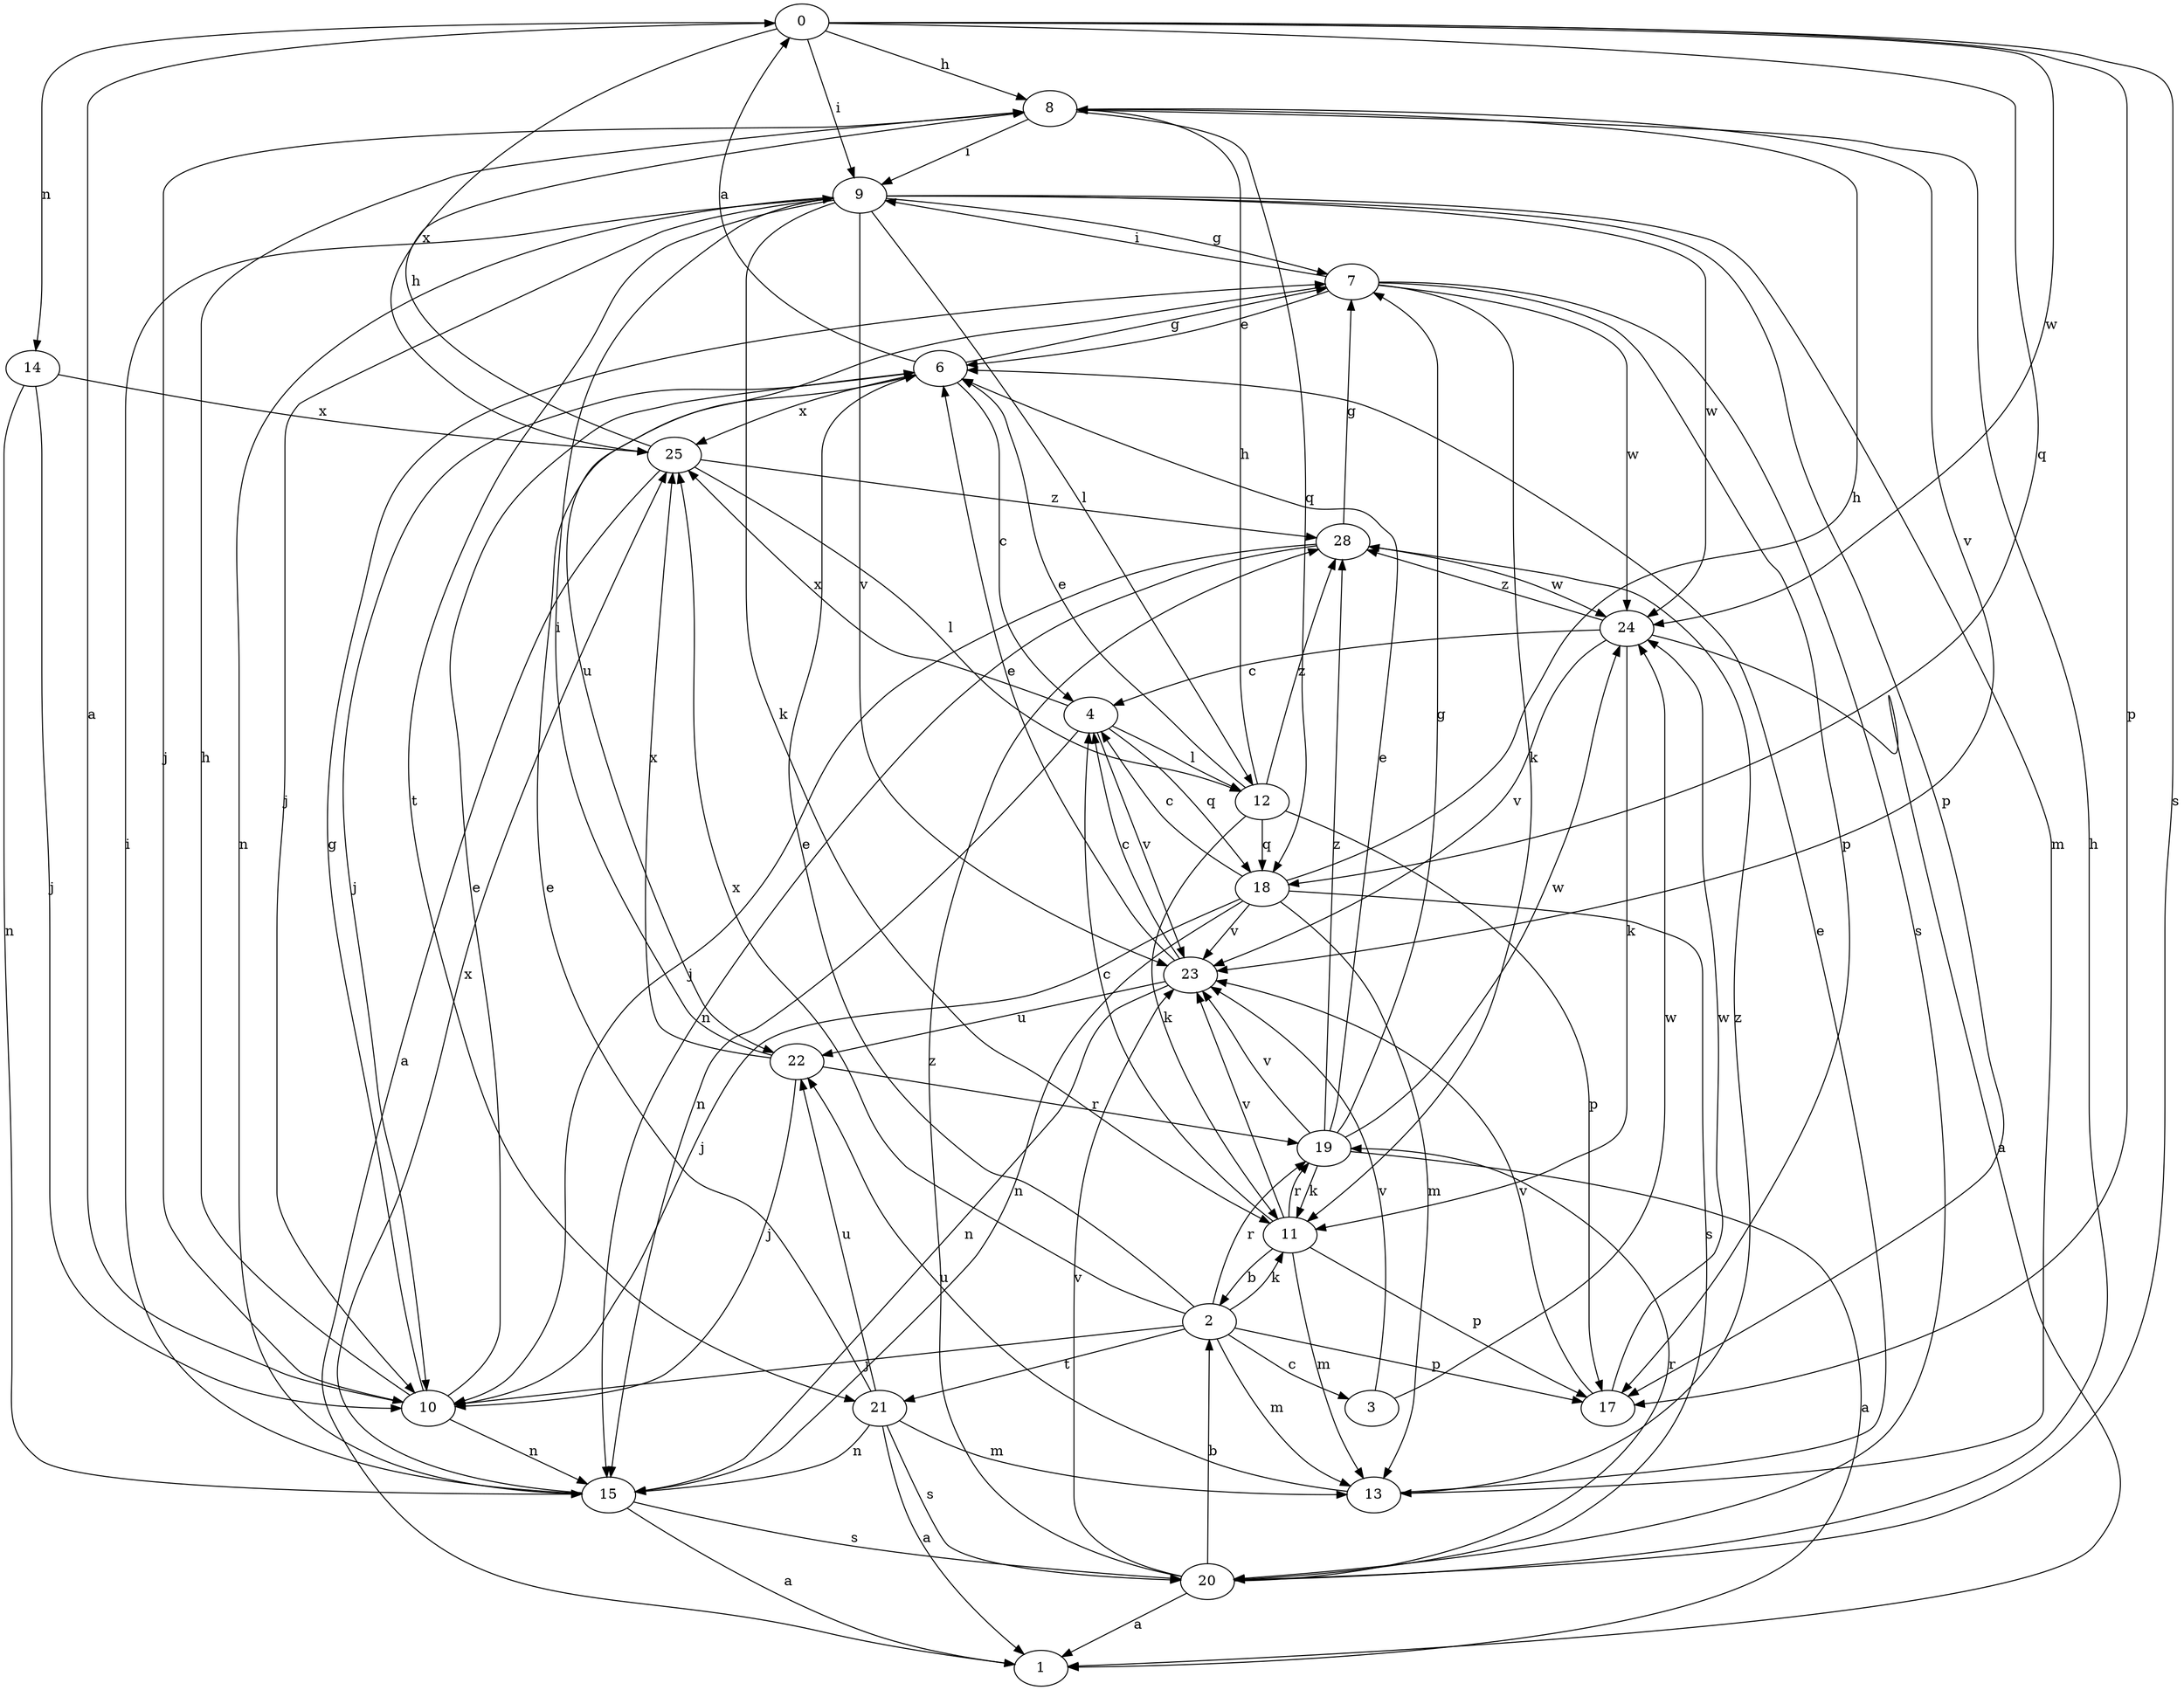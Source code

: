 strict digraph  {
0;
1;
2;
3;
4;
6;
7;
8;
9;
10;
11;
12;
13;
14;
15;
17;
18;
19;
20;
21;
22;
23;
24;
25;
28;
0 -> 8  [label=h];
0 -> 9  [label=i];
0 -> 14  [label=n];
0 -> 17  [label=p];
0 -> 18  [label=q];
0 -> 20  [label=s];
0 -> 24  [label=w];
0 -> 25  [label=x];
2 -> 3  [label=c];
2 -> 6  [label=e];
2 -> 10  [label=j];
2 -> 11  [label=k];
2 -> 13  [label=m];
2 -> 17  [label=p];
2 -> 19  [label=r];
2 -> 21  [label=t];
2 -> 25  [label=x];
3 -> 23  [label=v];
3 -> 24  [label=w];
4 -> 12  [label=l];
4 -> 15  [label=n];
4 -> 18  [label=q];
4 -> 23  [label=v];
4 -> 25  [label=x];
6 -> 0  [label=a];
6 -> 4  [label=c];
6 -> 7  [label=g];
6 -> 10  [label=j];
6 -> 25  [label=x];
7 -> 6  [label=e];
7 -> 9  [label=i];
7 -> 11  [label=k];
7 -> 17  [label=p];
7 -> 20  [label=s];
7 -> 22  [label=u];
7 -> 24  [label=w];
8 -> 9  [label=i];
8 -> 10  [label=j];
8 -> 18  [label=q];
8 -> 23  [label=v];
9 -> 7  [label=g];
9 -> 10  [label=j];
9 -> 11  [label=k];
9 -> 12  [label=l];
9 -> 13  [label=m];
9 -> 15  [label=n];
9 -> 17  [label=p];
9 -> 21  [label=t];
9 -> 23  [label=v];
9 -> 24  [label=w];
10 -> 0  [label=a];
10 -> 6  [label=e];
10 -> 7  [label=g];
10 -> 8  [label=h];
10 -> 15  [label=n];
11 -> 2  [label=b];
11 -> 4  [label=c];
11 -> 13  [label=m];
11 -> 17  [label=p];
11 -> 19  [label=r];
11 -> 23  [label=v];
12 -> 6  [label=e];
12 -> 8  [label=h];
12 -> 11  [label=k];
12 -> 17  [label=p];
12 -> 18  [label=q];
12 -> 28  [label=z];
13 -> 6  [label=e];
13 -> 22  [label=u];
13 -> 28  [label=z];
14 -> 10  [label=j];
14 -> 15  [label=n];
14 -> 25  [label=x];
15 -> 1  [label=a];
15 -> 9  [label=i];
15 -> 20  [label=s];
15 -> 25  [label=x];
17 -> 23  [label=v];
17 -> 24  [label=w];
18 -> 4  [label=c];
18 -> 8  [label=h];
18 -> 10  [label=j];
18 -> 13  [label=m];
18 -> 15  [label=n];
18 -> 20  [label=s];
18 -> 23  [label=v];
19 -> 1  [label=a];
19 -> 6  [label=e];
19 -> 7  [label=g];
19 -> 11  [label=k];
19 -> 23  [label=v];
19 -> 24  [label=w];
19 -> 28  [label=z];
20 -> 1  [label=a];
20 -> 2  [label=b];
20 -> 8  [label=h];
20 -> 19  [label=r];
20 -> 23  [label=v];
20 -> 28  [label=z];
21 -> 1  [label=a];
21 -> 6  [label=e];
21 -> 13  [label=m];
21 -> 15  [label=n];
21 -> 20  [label=s];
21 -> 22  [label=u];
22 -> 9  [label=i];
22 -> 10  [label=j];
22 -> 19  [label=r];
22 -> 25  [label=x];
23 -> 4  [label=c];
23 -> 6  [label=e];
23 -> 15  [label=n];
23 -> 22  [label=u];
24 -> 1  [label=a];
24 -> 4  [label=c];
24 -> 11  [label=k];
24 -> 23  [label=v];
24 -> 28  [label=z];
25 -> 1  [label=a];
25 -> 8  [label=h];
25 -> 12  [label=l];
25 -> 28  [label=z];
28 -> 7  [label=g];
28 -> 10  [label=j];
28 -> 15  [label=n];
28 -> 24  [label=w];
}

